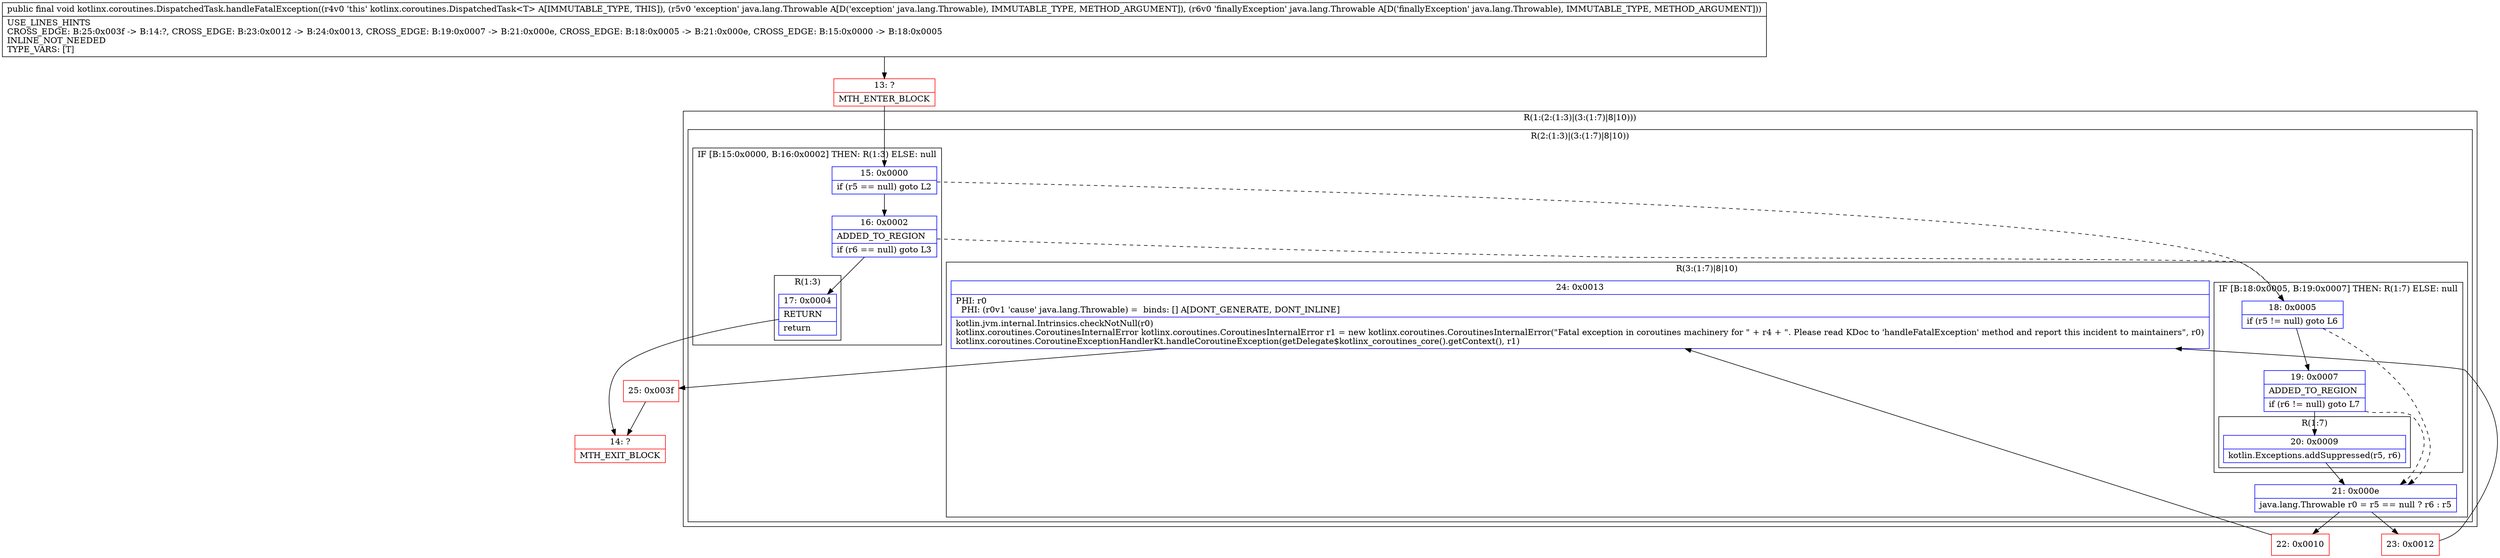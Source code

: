 digraph "CFG forkotlinx.coroutines.DispatchedTask.handleFatalException(Ljava\/lang\/Throwable;Ljava\/lang\/Throwable;)V" {
subgraph cluster_Region_1552620330 {
label = "R(1:(2:(1:3)|(3:(1:7)|8|10)))";
node [shape=record,color=blue];
subgraph cluster_Region_308523759 {
label = "R(2:(1:3)|(3:(1:7)|8|10))";
node [shape=record,color=blue];
subgraph cluster_IfRegion_1617969584 {
label = "IF [B:15:0x0000, B:16:0x0002] THEN: R(1:3) ELSE: null";
node [shape=record,color=blue];
Node_15 [shape=record,label="{15\:\ 0x0000|if (r5 == null) goto L2\l}"];
Node_16 [shape=record,label="{16\:\ 0x0002|ADDED_TO_REGION\l|if (r6 == null) goto L3\l}"];
subgraph cluster_Region_739526999 {
label = "R(1:3)";
node [shape=record,color=blue];
Node_17 [shape=record,label="{17\:\ 0x0004|RETURN\l|return\l}"];
}
}
subgraph cluster_Region_620735412 {
label = "R(3:(1:7)|8|10)";
node [shape=record,color=blue];
subgraph cluster_IfRegion_675435956 {
label = "IF [B:18:0x0005, B:19:0x0007] THEN: R(1:7) ELSE: null";
node [shape=record,color=blue];
Node_18 [shape=record,label="{18\:\ 0x0005|if (r5 != null) goto L6\l}"];
Node_19 [shape=record,label="{19\:\ 0x0007|ADDED_TO_REGION\l|if (r6 != null) goto L7\l}"];
subgraph cluster_Region_666463897 {
label = "R(1:7)";
node [shape=record,color=blue];
Node_20 [shape=record,label="{20\:\ 0x0009|kotlin.Exceptions.addSuppressed(r5, r6)\l}"];
}
}
Node_21 [shape=record,label="{21\:\ 0x000e|java.lang.Throwable r0 = r5 == null ? r6 : r5\l}"];
Node_24 [shape=record,label="{24\:\ 0x0013|PHI: r0 \l  PHI: (r0v1 'cause' java.lang.Throwable) =  binds: [] A[DONT_GENERATE, DONT_INLINE]\l|kotlin.jvm.internal.Intrinsics.checkNotNull(r0)\lkotlinx.coroutines.CoroutinesInternalError kotlinx.coroutines.CoroutinesInternalError r1 = new kotlinx.coroutines.CoroutinesInternalError(\"Fatal exception in coroutines machinery for \" + r4 + \". Please read KDoc to 'handleFatalException' method and report this incident to maintainers\", r0)\lkotlinx.coroutines.CoroutineExceptionHandlerKt.handleCoroutineException(getDelegate$kotlinx_coroutines_core().getContext(), r1)\l}"];
}
}
}
Node_13 [shape=record,color=red,label="{13\:\ ?|MTH_ENTER_BLOCK\l}"];
Node_14 [shape=record,color=red,label="{14\:\ ?|MTH_EXIT_BLOCK\l}"];
Node_22 [shape=record,color=red,label="{22\:\ 0x0010}"];
Node_25 [shape=record,color=red,label="{25\:\ 0x003f}"];
Node_23 [shape=record,color=red,label="{23\:\ 0x0012}"];
MethodNode[shape=record,label="{public final void kotlinx.coroutines.DispatchedTask.handleFatalException((r4v0 'this' kotlinx.coroutines.DispatchedTask\<T\> A[IMMUTABLE_TYPE, THIS]), (r5v0 'exception' java.lang.Throwable A[D('exception' java.lang.Throwable), IMMUTABLE_TYPE, METHOD_ARGUMENT]), (r6v0 'finallyException' java.lang.Throwable A[D('finallyException' java.lang.Throwable), IMMUTABLE_TYPE, METHOD_ARGUMENT]))  | USE_LINES_HINTS\lCROSS_EDGE: B:25:0x003f \-\> B:14:?, CROSS_EDGE: B:23:0x0012 \-\> B:24:0x0013, CROSS_EDGE: B:19:0x0007 \-\> B:21:0x000e, CROSS_EDGE: B:18:0x0005 \-\> B:21:0x000e, CROSS_EDGE: B:15:0x0000 \-\> B:18:0x0005\lINLINE_NOT_NEEDED\lTYPE_VARS: [T]\l}"];
MethodNode -> Node_13;Node_15 -> Node_16;
Node_15 -> Node_18[style=dashed];
Node_16 -> Node_17;
Node_16 -> Node_18[style=dashed];
Node_17 -> Node_14;
Node_18 -> Node_19;
Node_18 -> Node_21[style=dashed];
Node_19 -> Node_20;
Node_19 -> Node_21[style=dashed];
Node_20 -> Node_21;
Node_21 -> Node_22;
Node_21 -> Node_23;
Node_24 -> Node_25;
Node_13 -> Node_15;
Node_22 -> Node_24;
Node_25 -> Node_14;
Node_23 -> Node_24;
}

